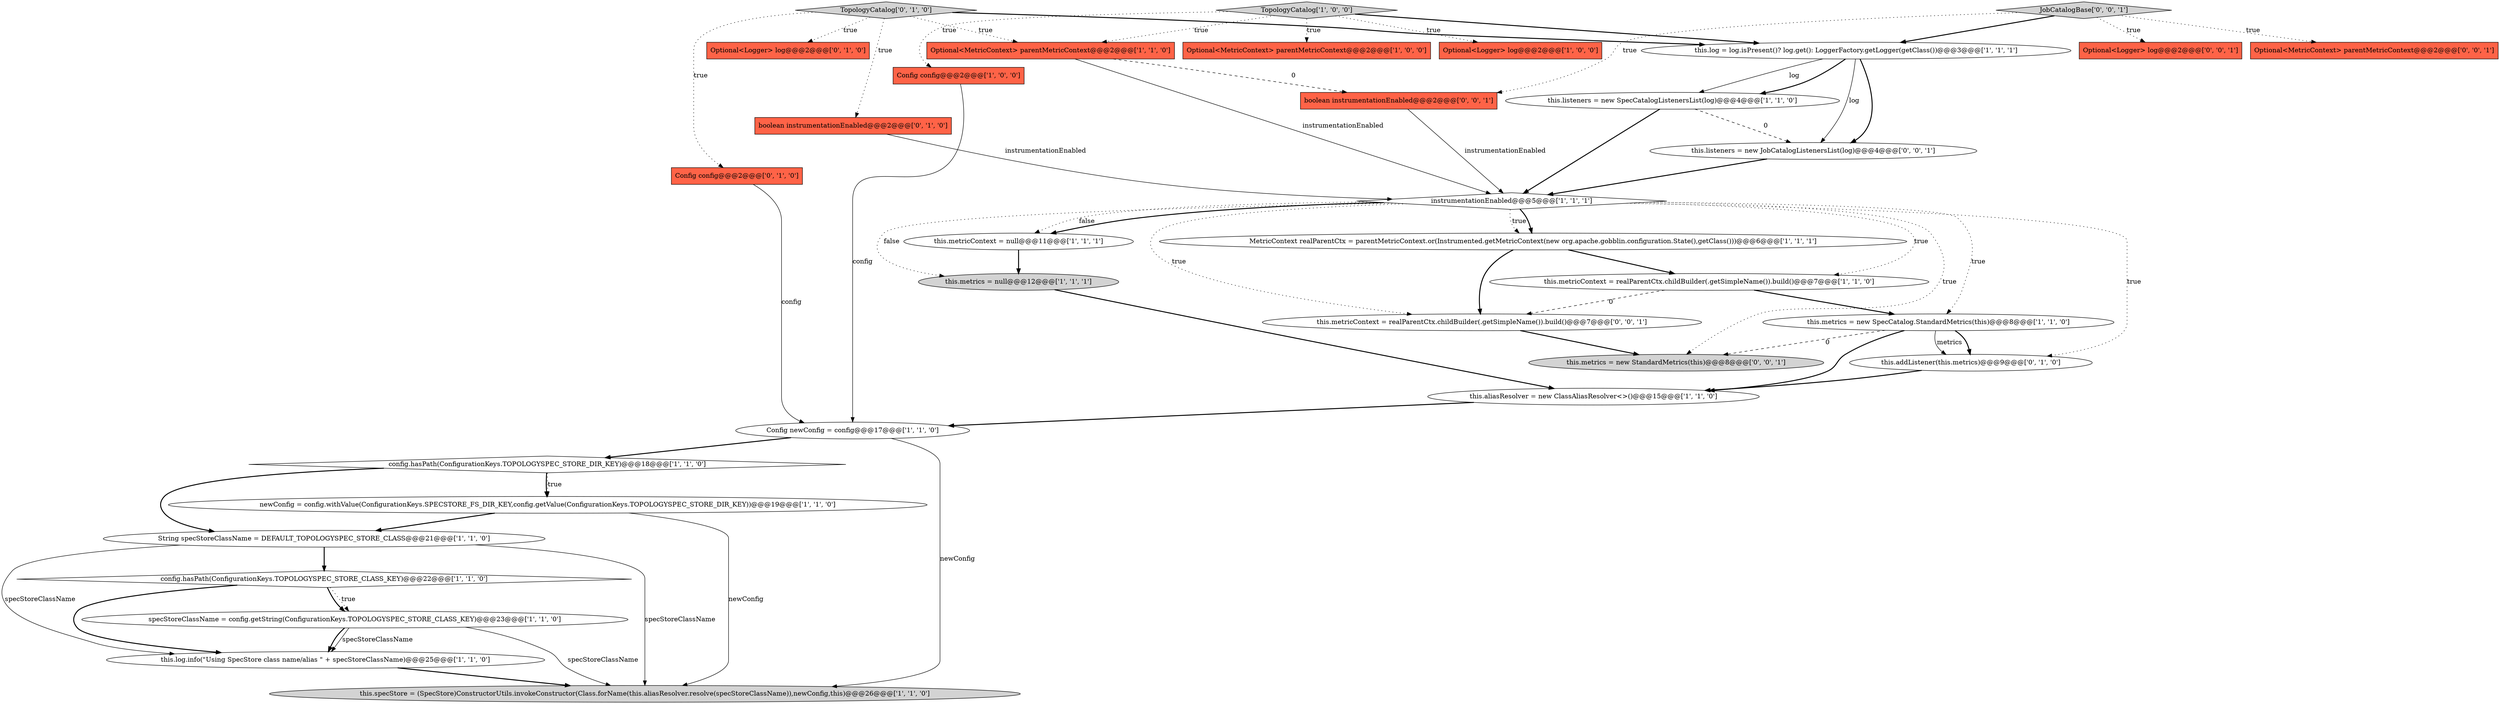 digraph {
10 [style = filled, label = "MetricContext realParentCtx = parentMetricContext.or(Instrumented.getMetricContext(new org.apache.gobblin.configuration.State(),getClass()))@@@6@@@['1', '1', '1']", fillcolor = white, shape = ellipse image = "AAA0AAABBB1BBB"];
7 [style = filled, label = "this.log.info(\"Using SpecStore class name/alias \" + specStoreClassName)@@@25@@@['1', '1', '0']", fillcolor = white, shape = ellipse image = "AAA0AAABBB1BBB"];
20 [style = filled, label = "Optional<MetricContext> parentMetricContext@@@2@@@['1', '1', '0']", fillcolor = tomato, shape = box image = "AAA0AAABBB1BBB"];
13 [style = filled, label = "instrumentationEnabled@@@5@@@['1', '1', '1']", fillcolor = white, shape = diamond image = "AAA0AAABBB1BBB"];
1 [style = filled, label = "specStoreClassName = config.getString(ConfigurationKeys.TOPOLOGYSPEC_STORE_CLASS_KEY)@@@23@@@['1', '1', '0']", fillcolor = white, shape = ellipse image = "AAA0AAABBB1BBB"];
18 [style = filled, label = "TopologyCatalog['1', '0', '0']", fillcolor = lightgray, shape = diamond image = "AAA0AAABBB1BBB"];
28 [style = filled, label = "Optional<Logger> log@@@2@@@['0', '0', '1']", fillcolor = tomato, shape = box image = "AAA0AAABBB3BBB"];
0 [style = filled, label = "Config config@@@2@@@['1', '0', '0']", fillcolor = tomato, shape = box image = "AAA0AAABBB1BBB"];
11 [style = filled, label = "Optional<MetricContext> parentMetricContext@@@2@@@['1', '0', '0']", fillcolor = tomato, shape = box image = "AAA0AAABBB1BBB"];
8 [style = filled, label = "this.listeners = new SpecCatalogListenersList(log)@@@4@@@['1', '1', '0']", fillcolor = white, shape = ellipse image = "AAA0AAABBB1BBB"];
23 [style = filled, label = "boolean instrumentationEnabled@@@2@@@['0', '1', '0']", fillcolor = tomato, shape = box image = "AAA0AAABBB2BBB"];
33 [style = filled, label = "this.metrics = new StandardMetrics(this)@@@8@@@['0', '0', '1']", fillcolor = lightgray, shape = ellipse image = "AAA0AAABBB3BBB"];
9 [style = filled, label = "this.log = log.isPresent()? log.get(): LoggerFactory.getLogger(getClass())@@@3@@@['1', '1', '1']", fillcolor = white, shape = ellipse image = "AAA0AAABBB1BBB"];
16 [style = filled, label = "config.hasPath(ConfigurationKeys.TOPOLOGYSPEC_STORE_CLASS_KEY)@@@22@@@['1', '1', '0']", fillcolor = white, shape = diamond image = "AAA0AAABBB1BBB"];
2 [style = filled, label = "newConfig = config.withValue(ConfigurationKeys.SPECSTORE_FS_DIR_KEY,config.getValue(ConfigurationKeys.TOPOLOGYSPEC_STORE_DIR_KEY))@@@19@@@['1', '1', '0']", fillcolor = white, shape = ellipse image = "AAA0AAABBB1BBB"];
19 [style = filled, label = "this.metricContext = null@@@11@@@['1', '1', '1']", fillcolor = white, shape = ellipse image = "AAA0AAABBB1BBB"];
5 [style = filled, label = "this.specStore = (SpecStore)ConstructorUtils.invokeConstructor(Class.forName(this.aliasResolver.resolve(specStoreClassName)),newConfig,this)@@@26@@@['1', '1', '0']", fillcolor = lightgray, shape = ellipse image = "AAA0AAABBB1BBB"];
26 [style = filled, label = "TopologyCatalog['0', '1', '0']", fillcolor = lightgray, shape = diamond image = "AAA0AAABBB2BBB"];
24 [style = filled, label = "this.addListener(this.metrics)@@@9@@@['0', '1', '0']", fillcolor = white, shape = ellipse image = "AAA1AAABBB2BBB"];
6 [style = filled, label = "config.hasPath(ConfigurationKeys.TOPOLOGYSPEC_STORE_DIR_KEY)@@@18@@@['1', '1', '0']", fillcolor = white, shape = diamond image = "AAA0AAABBB1BBB"];
14 [style = filled, label = "this.metrics = new SpecCatalog.StandardMetrics(this)@@@8@@@['1', '1', '0']", fillcolor = white, shape = ellipse image = "AAA0AAABBB1BBB"];
4 [style = filled, label = "String specStoreClassName = DEFAULT_TOPOLOGYSPEC_STORE_CLASS@@@21@@@['1', '1', '0']", fillcolor = white, shape = ellipse image = "AAA0AAABBB1BBB"];
29 [style = filled, label = "Optional<MetricContext> parentMetricContext@@@2@@@['0', '0', '1']", fillcolor = tomato, shape = box image = "AAA0AAABBB3BBB"];
12 [style = filled, label = "this.aliasResolver = new ClassAliasResolver<>()@@@15@@@['1', '1', '0']", fillcolor = white, shape = ellipse image = "AAA0AAABBB1BBB"];
30 [style = filled, label = "this.listeners = new JobCatalogListenersList(log)@@@4@@@['0', '0', '1']", fillcolor = white, shape = ellipse image = "AAA0AAABBB3BBB"];
15 [style = filled, label = "Optional<Logger> log@@@2@@@['1', '0', '0']", fillcolor = tomato, shape = box image = "AAA0AAABBB1BBB"];
31 [style = filled, label = "JobCatalogBase['0', '0', '1']", fillcolor = lightgray, shape = diamond image = "AAA0AAABBB3BBB"];
21 [style = filled, label = "this.metricContext = realParentCtx.childBuilder(.getSimpleName()).build()@@@7@@@['1', '1', '0']", fillcolor = white, shape = ellipse image = "AAA0AAABBB1BBB"];
22 [style = filled, label = "Config config@@@2@@@['0', '1', '0']", fillcolor = tomato, shape = box image = "AAA0AAABBB2BBB"];
27 [style = filled, label = "this.metricContext = realParentCtx.childBuilder(.getSimpleName()).build()@@@7@@@['0', '0', '1']", fillcolor = white, shape = ellipse image = "AAA0AAABBB3BBB"];
3 [style = filled, label = "Config newConfig = config@@@17@@@['1', '1', '0']", fillcolor = white, shape = ellipse image = "AAA0AAABBB1BBB"];
25 [style = filled, label = "Optional<Logger> log@@@2@@@['0', '1', '0']", fillcolor = tomato, shape = box image = "AAA0AAABBB2BBB"];
32 [style = filled, label = "boolean instrumentationEnabled@@@2@@@['0', '0', '1']", fillcolor = tomato, shape = box image = "AAA0AAABBB3BBB"];
17 [style = filled, label = "this.metrics = null@@@12@@@['1', '1', '1']", fillcolor = lightgray, shape = ellipse image = "AAA0AAABBB1BBB"];
13->21 [style = dotted, label="true"];
10->21 [style = bold, label=""];
21->14 [style = bold, label=""];
18->15 [style = dotted, label="true"];
27->33 [style = bold, label=""];
18->20 [style = dotted, label="true"];
2->4 [style = bold, label=""];
21->27 [style = dashed, label="0"];
6->4 [style = bold, label=""];
14->33 [style = dashed, label="0"];
13->19 [style = bold, label=""];
4->16 [style = bold, label=""];
13->33 [style = dotted, label="true"];
31->9 [style = bold, label=""];
26->25 [style = dotted, label="true"];
31->28 [style = dotted, label="true"];
30->13 [style = bold, label=""];
4->7 [style = solid, label="specStoreClassName"];
3->5 [style = solid, label="newConfig"];
10->27 [style = bold, label=""];
14->12 [style = bold, label=""];
17->12 [style = bold, label=""];
13->10 [style = dotted, label="true"];
14->24 [style = bold, label=""];
13->24 [style = dotted, label="true"];
1->5 [style = solid, label="specStoreClassName"];
20->13 [style = solid, label="instrumentationEnabled"];
26->9 [style = bold, label=""];
9->30 [style = bold, label=""];
16->1 [style = dotted, label="true"];
20->32 [style = dashed, label="0"];
6->2 [style = bold, label=""];
13->17 [style = dotted, label="false"];
1->7 [style = solid, label="specStoreClassName"];
3->6 [style = bold, label=""];
9->8 [style = solid, label="log"];
18->11 [style = dotted, label="true"];
26->23 [style = dotted, label="true"];
8->30 [style = dashed, label="0"];
32->13 [style = solid, label="instrumentationEnabled"];
18->9 [style = bold, label=""];
16->1 [style = bold, label=""];
12->3 [style = bold, label=""];
2->5 [style = solid, label="newConfig"];
19->17 [style = bold, label=""];
18->0 [style = dotted, label="true"];
0->3 [style = solid, label="config"];
8->13 [style = bold, label=""];
31->29 [style = dotted, label="true"];
13->27 [style = dotted, label="true"];
31->32 [style = dotted, label="true"];
7->5 [style = bold, label=""];
16->7 [style = bold, label=""];
24->12 [style = bold, label=""];
26->20 [style = dotted, label="true"];
13->19 [style = dotted, label="false"];
14->24 [style = solid, label="metrics"];
9->30 [style = solid, label="log"];
9->8 [style = bold, label=""];
13->10 [style = bold, label=""];
1->7 [style = bold, label=""];
6->2 [style = dotted, label="true"];
13->14 [style = dotted, label="true"];
26->22 [style = dotted, label="true"];
22->3 [style = solid, label="config"];
23->13 [style = solid, label="instrumentationEnabled"];
4->5 [style = solid, label="specStoreClassName"];
}
